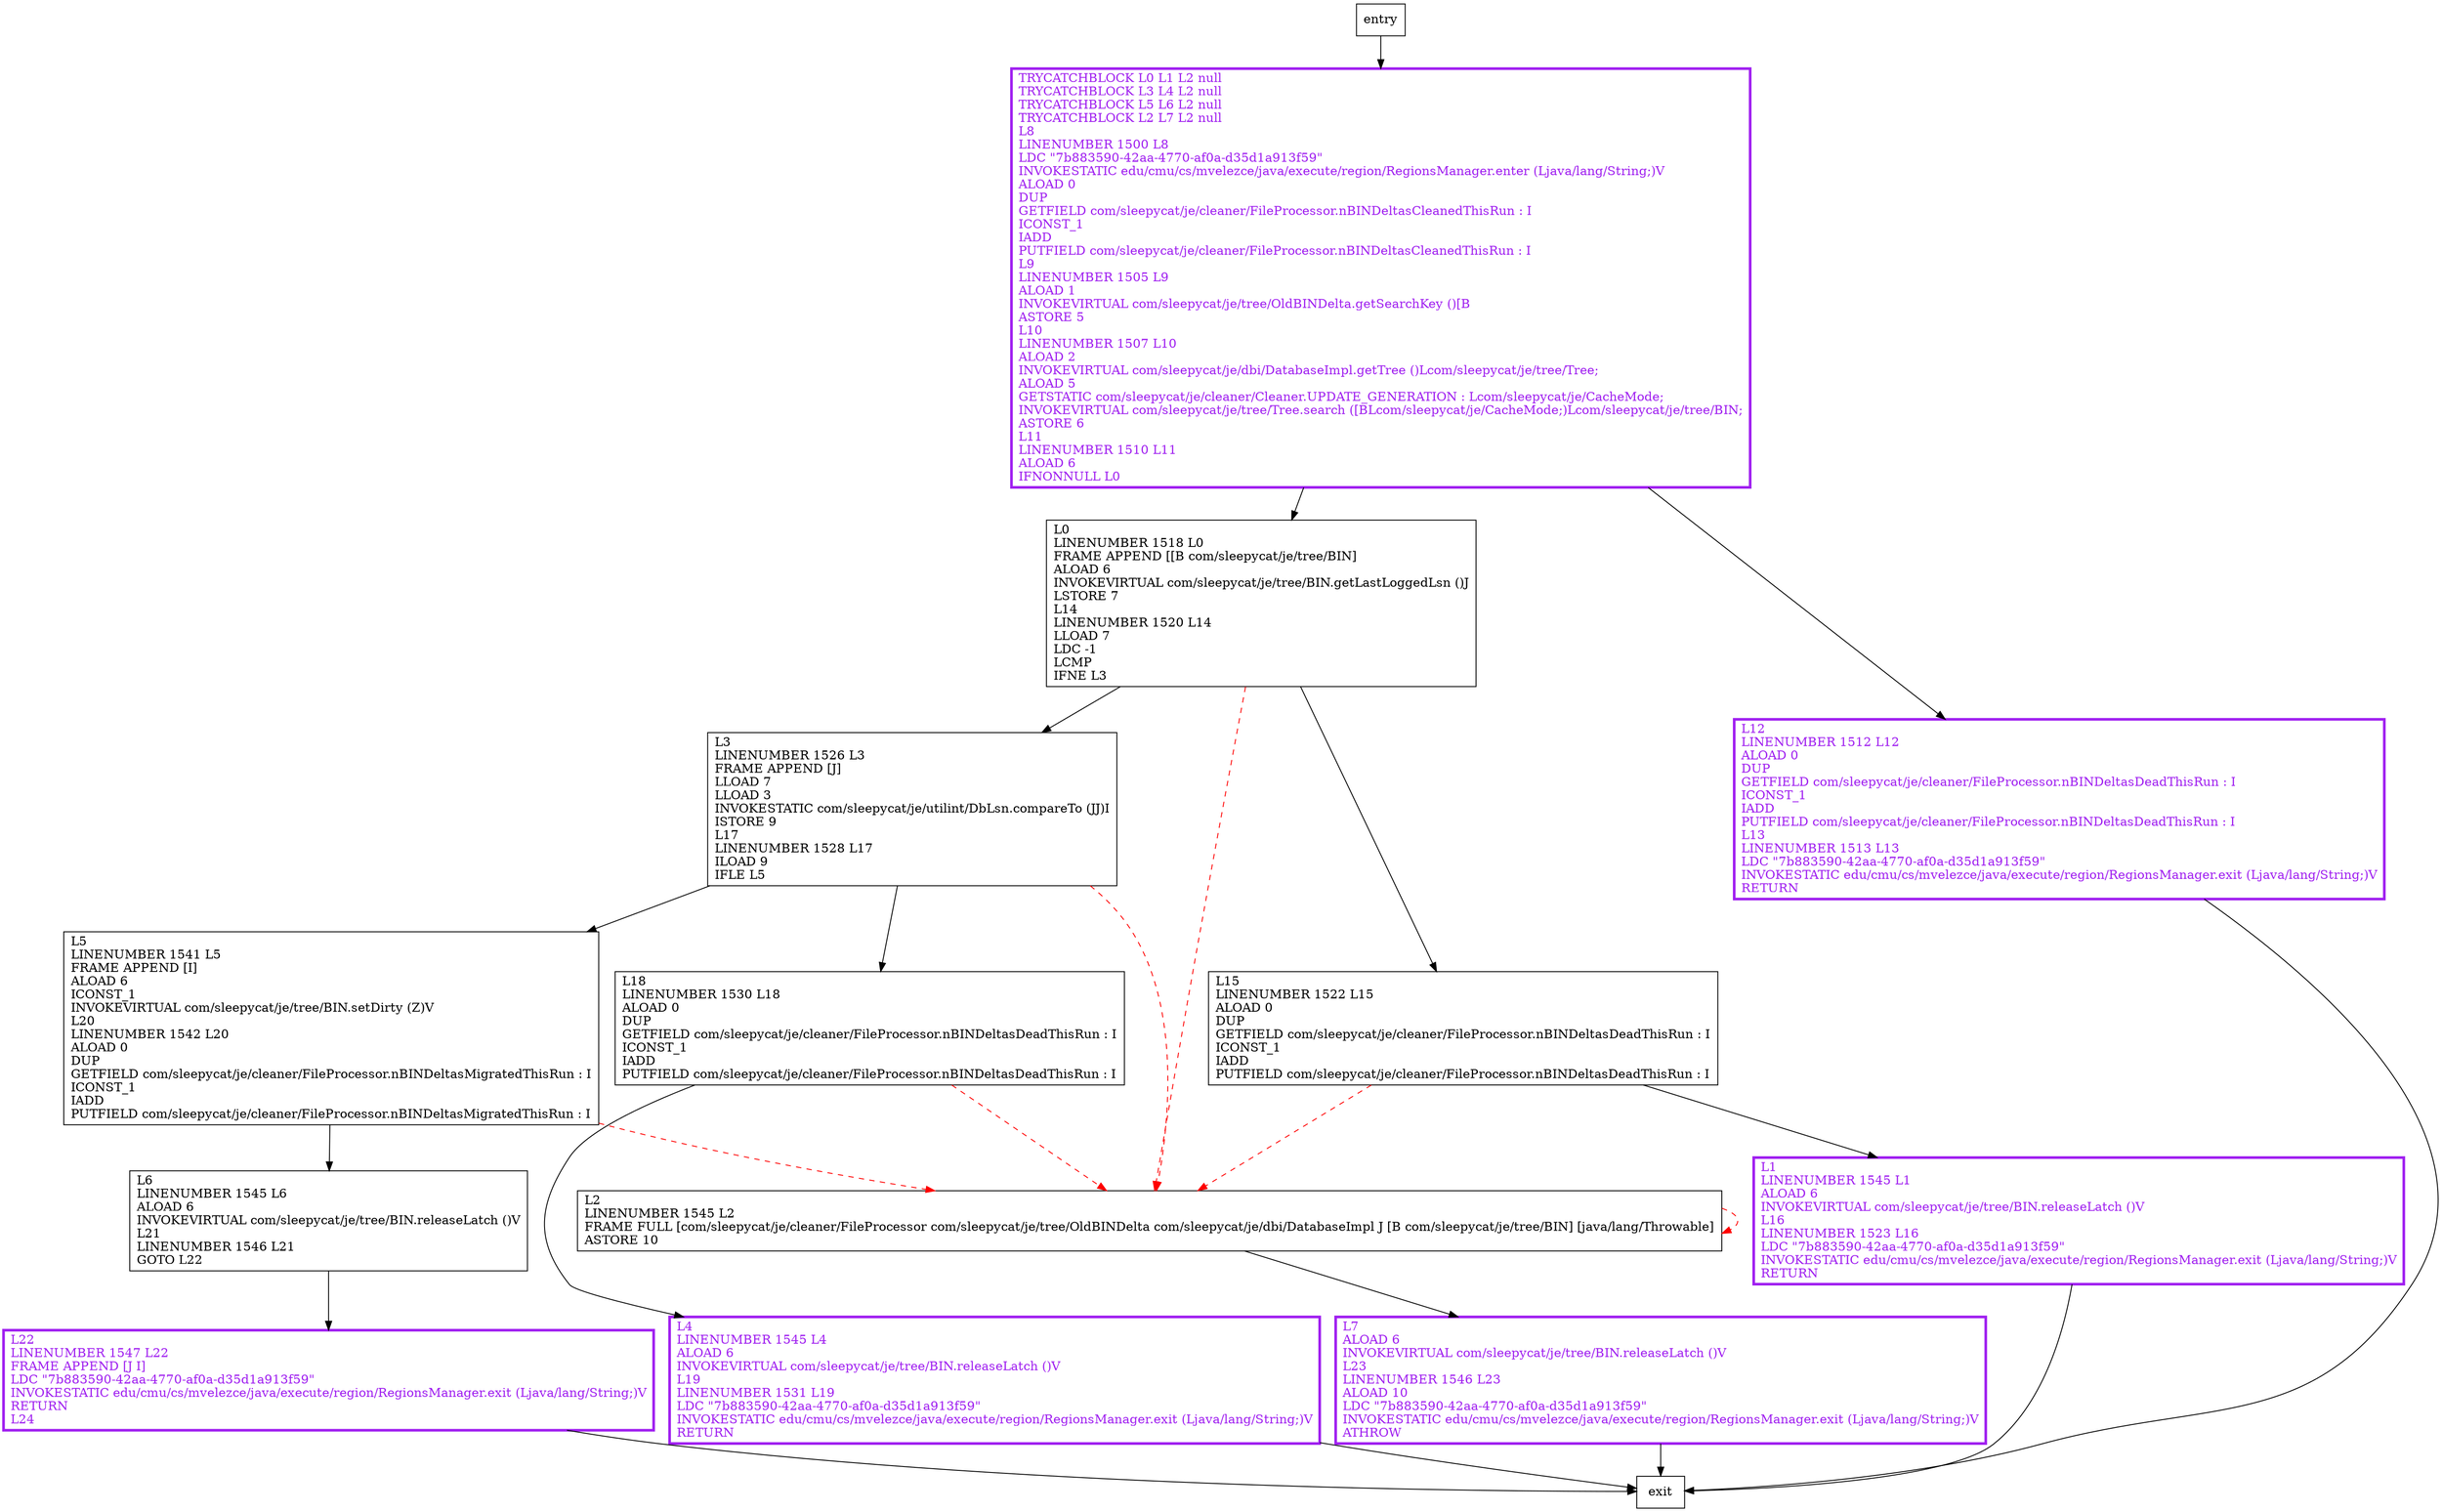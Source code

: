 digraph processOldBINDelta {
node [shape=record];
993768341 [label="L4\lLINENUMBER 1545 L4\lALOAD 6\lINVOKEVIRTUAL com/sleepycat/je/tree/BIN.releaseLatch ()V\lL19\lLINENUMBER 1531 L19\lLDC \"7b883590-42aa-4770-af0a-d35d1a913f59\"\lINVOKESTATIC edu/cmu/cs/mvelezce/java/execute/region/RegionsManager.exit (Ljava/lang/String;)V\lRETURN\l"];
1420052861 [label="L22\lLINENUMBER 1547 L22\lFRAME APPEND [J I]\lLDC \"7b883590-42aa-4770-af0a-d35d1a913f59\"\lINVOKESTATIC edu/cmu/cs/mvelezce/java/execute/region/RegionsManager.exit (Ljava/lang/String;)V\lRETURN\lL24\l"];
1324046983 [label="L15\lLINENUMBER 1522 L15\lALOAD 0\lDUP\lGETFIELD com/sleepycat/je/cleaner/FileProcessor.nBINDeltasDeadThisRun : I\lICONST_1\lIADD\lPUTFIELD com/sleepycat/je/cleaner/FileProcessor.nBINDeltasDeadThisRun : I\l"];
580648270 [label="L3\lLINENUMBER 1526 L3\lFRAME APPEND [J]\lLLOAD 7\lLLOAD 3\lINVOKESTATIC com/sleepycat/je/utilint/DbLsn.compareTo (JJ)I\lISTORE 9\lL17\lLINENUMBER 1528 L17\lILOAD 9\lIFLE L5\l"];
1979895517 [label="TRYCATCHBLOCK L0 L1 L2 null\lTRYCATCHBLOCK L3 L4 L2 null\lTRYCATCHBLOCK L5 L6 L2 null\lTRYCATCHBLOCK L2 L7 L2 null\lL8\lLINENUMBER 1500 L8\lLDC \"7b883590-42aa-4770-af0a-d35d1a913f59\"\lINVOKESTATIC edu/cmu/cs/mvelezce/java/execute/region/RegionsManager.enter (Ljava/lang/String;)V\lALOAD 0\lDUP\lGETFIELD com/sleepycat/je/cleaner/FileProcessor.nBINDeltasCleanedThisRun : I\lICONST_1\lIADD\lPUTFIELD com/sleepycat/je/cleaner/FileProcessor.nBINDeltasCleanedThisRun : I\lL9\lLINENUMBER 1505 L9\lALOAD 1\lINVOKEVIRTUAL com/sleepycat/je/tree/OldBINDelta.getSearchKey ()[B\lASTORE 5\lL10\lLINENUMBER 1507 L10\lALOAD 2\lINVOKEVIRTUAL com/sleepycat/je/dbi/DatabaseImpl.getTree ()Lcom/sleepycat/je/tree/Tree;\lALOAD 5\lGETSTATIC com/sleepycat/je/cleaner/Cleaner.UPDATE_GENERATION : Lcom/sleepycat/je/CacheMode;\lINVOKEVIRTUAL com/sleepycat/je/tree/Tree.search ([BLcom/sleepycat/je/CacheMode;)Lcom/sleepycat/je/tree/BIN;\lASTORE 6\lL11\lLINENUMBER 1510 L11\lALOAD 6\lIFNONNULL L0\l"];
597885386 [label="L1\lLINENUMBER 1545 L1\lALOAD 6\lINVOKEVIRTUAL com/sleepycat/je/tree/BIN.releaseLatch ()V\lL16\lLINENUMBER 1523 L16\lLDC \"7b883590-42aa-4770-af0a-d35d1a913f59\"\lINVOKESTATIC edu/cmu/cs/mvelezce/java/execute/region/RegionsManager.exit (Ljava/lang/String;)V\lRETURN\l"];
2971753 [label="L5\lLINENUMBER 1541 L5\lFRAME APPEND [I]\lALOAD 6\lICONST_1\lINVOKEVIRTUAL com/sleepycat/je/tree/BIN.setDirty (Z)V\lL20\lLINENUMBER 1542 L20\lALOAD 0\lDUP\lGETFIELD com/sleepycat/je/cleaner/FileProcessor.nBINDeltasMigratedThisRun : I\lICONST_1\lIADD\lPUTFIELD com/sleepycat/je/cleaner/FileProcessor.nBINDeltasMigratedThisRun : I\l"];
611295347 [label="L12\lLINENUMBER 1512 L12\lALOAD 0\lDUP\lGETFIELD com/sleepycat/je/cleaner/FileProcessor.nBINDeltasDeadThisRun : I\lICONST_1\lIADD\lPUTFIELD com/sleepycat/je/cleaner/FileProcessor.nBINDeltasDeadThisRun : I\lL13\lLINENUMBER 1513 L13\lLDC \"7b883590-42aa-4770-af0a-d35d1a913f59\"\lINVOKESTATIC edu/cmu/cs/mvelezce/java/execute/region/RegionsManager.exit (Ljava/lang/String;)V\lRETURN\l"];
1118704808 [label="L7\lALOAD 6\lINVOKEVIRTUAL com/sleepycat/je/tree/BIN.releaseLatch ()V\lL23\lLINENUMBER 1546 L23\lALOAD 10\lLDC \"7b883590-42aa-4770-af0a-d35d1a913f59\"\lINVOKESTATIC edu/cmu/cs/mvelezce/java/execute/region/RegionsManager.exit (Ljava/lang/String;)V\lATHROW\l"];
1721567826 [label="L18\lLINENUMBER 1530 L18\lALOAD 0\lDUP\lGETFIELD com/sleepycat/je/cleaner/FileProcessor.nBINDeltasDeadThisRun : I\lICONST_1\lIADD\lPUTFIELD com/sleepycat/je/cleaner/FileProcessor.nBINDeltasDeadThisRun : I\l"];
1108326388 [label="L2\lLINENUMBER 1545 L2\lFRAME FULL [com/sleepycat/je/cleaner/FileProcessor com/sleepycat/je/tree/OldBINDelta com/sleepycat/je/dbi/DatabaseImpl J [B com/sleepycat/je/tree/BIN] [java/lang/Throwable]\lASTORE 10\l"];
744926203 [label="L0\lLINENUMBER 1518 L0\lFRAME APPEND [[B com/sleepycat/je/tree/BIN]\lALOAD 6\lINVOKEVIRTUAL com/sleepycat/je/tree/BIN.getLastLoggedLsn ()J\lLSTORE 7\lL14\lLINENUMBER 1520 L14\lLLOAD 7\lLDC -1\lLCMP\lIFNE L3\l"];
1059258255 [label="L6\lLINENUMBER 1545 L6\lALOAD 6\lINVOKEVIRTUAL com/sleepycat/je/tree/BIN.releaseLatch ()V\lL21\lLINENUMBER 1546 L21\lGOTO L22\l"];
entry;
exit;
993768341 -> exit
1420052861 -> exit
1324046983 -> 1108326388 [style=dashed, color=red]
1324046983 -> 597885386
580648270 -> 1721567826
580648270 -> 1108326388 [style=dashed, color=red]
580648270 -> 2971753
1979895517 -> 611295347
1979895517 -> 744926203
597885386 -> exit
2971753 -> 1108326388 [style=dashed, color=red]
2971753 -> 1059258255
entry -> 1979895517
611295347 -> exit
1118704808 -> exit
1721567826 -> 993768341
1721567826 -> 1108326388 [style=dashed, color=red]
1108326388 -> 1118704808
1108326388 -> 1108326388 [style=dashed, color=red]
744926203 -> 1324046983
744926203 -> 580648270
744926203 -> 1108326388 [style=dashed, color=red]
1059258255 -> 1420052861
993768341[fontcolor="purple", penwidth=3, color="purple"];
1420052861[fontcolor="purple", penwidth=3, color="purple"];
611295347[fontcolor="purple", penwidth=3, color="purple"];
1118704808[fontcolor="purple", penwidth=3, color="purple"];
1979895517[fontcolor="purple", penwidth=3, color="purple"];
597885386[fontcolor="purple", penwidth=3, color="purple"];
}
